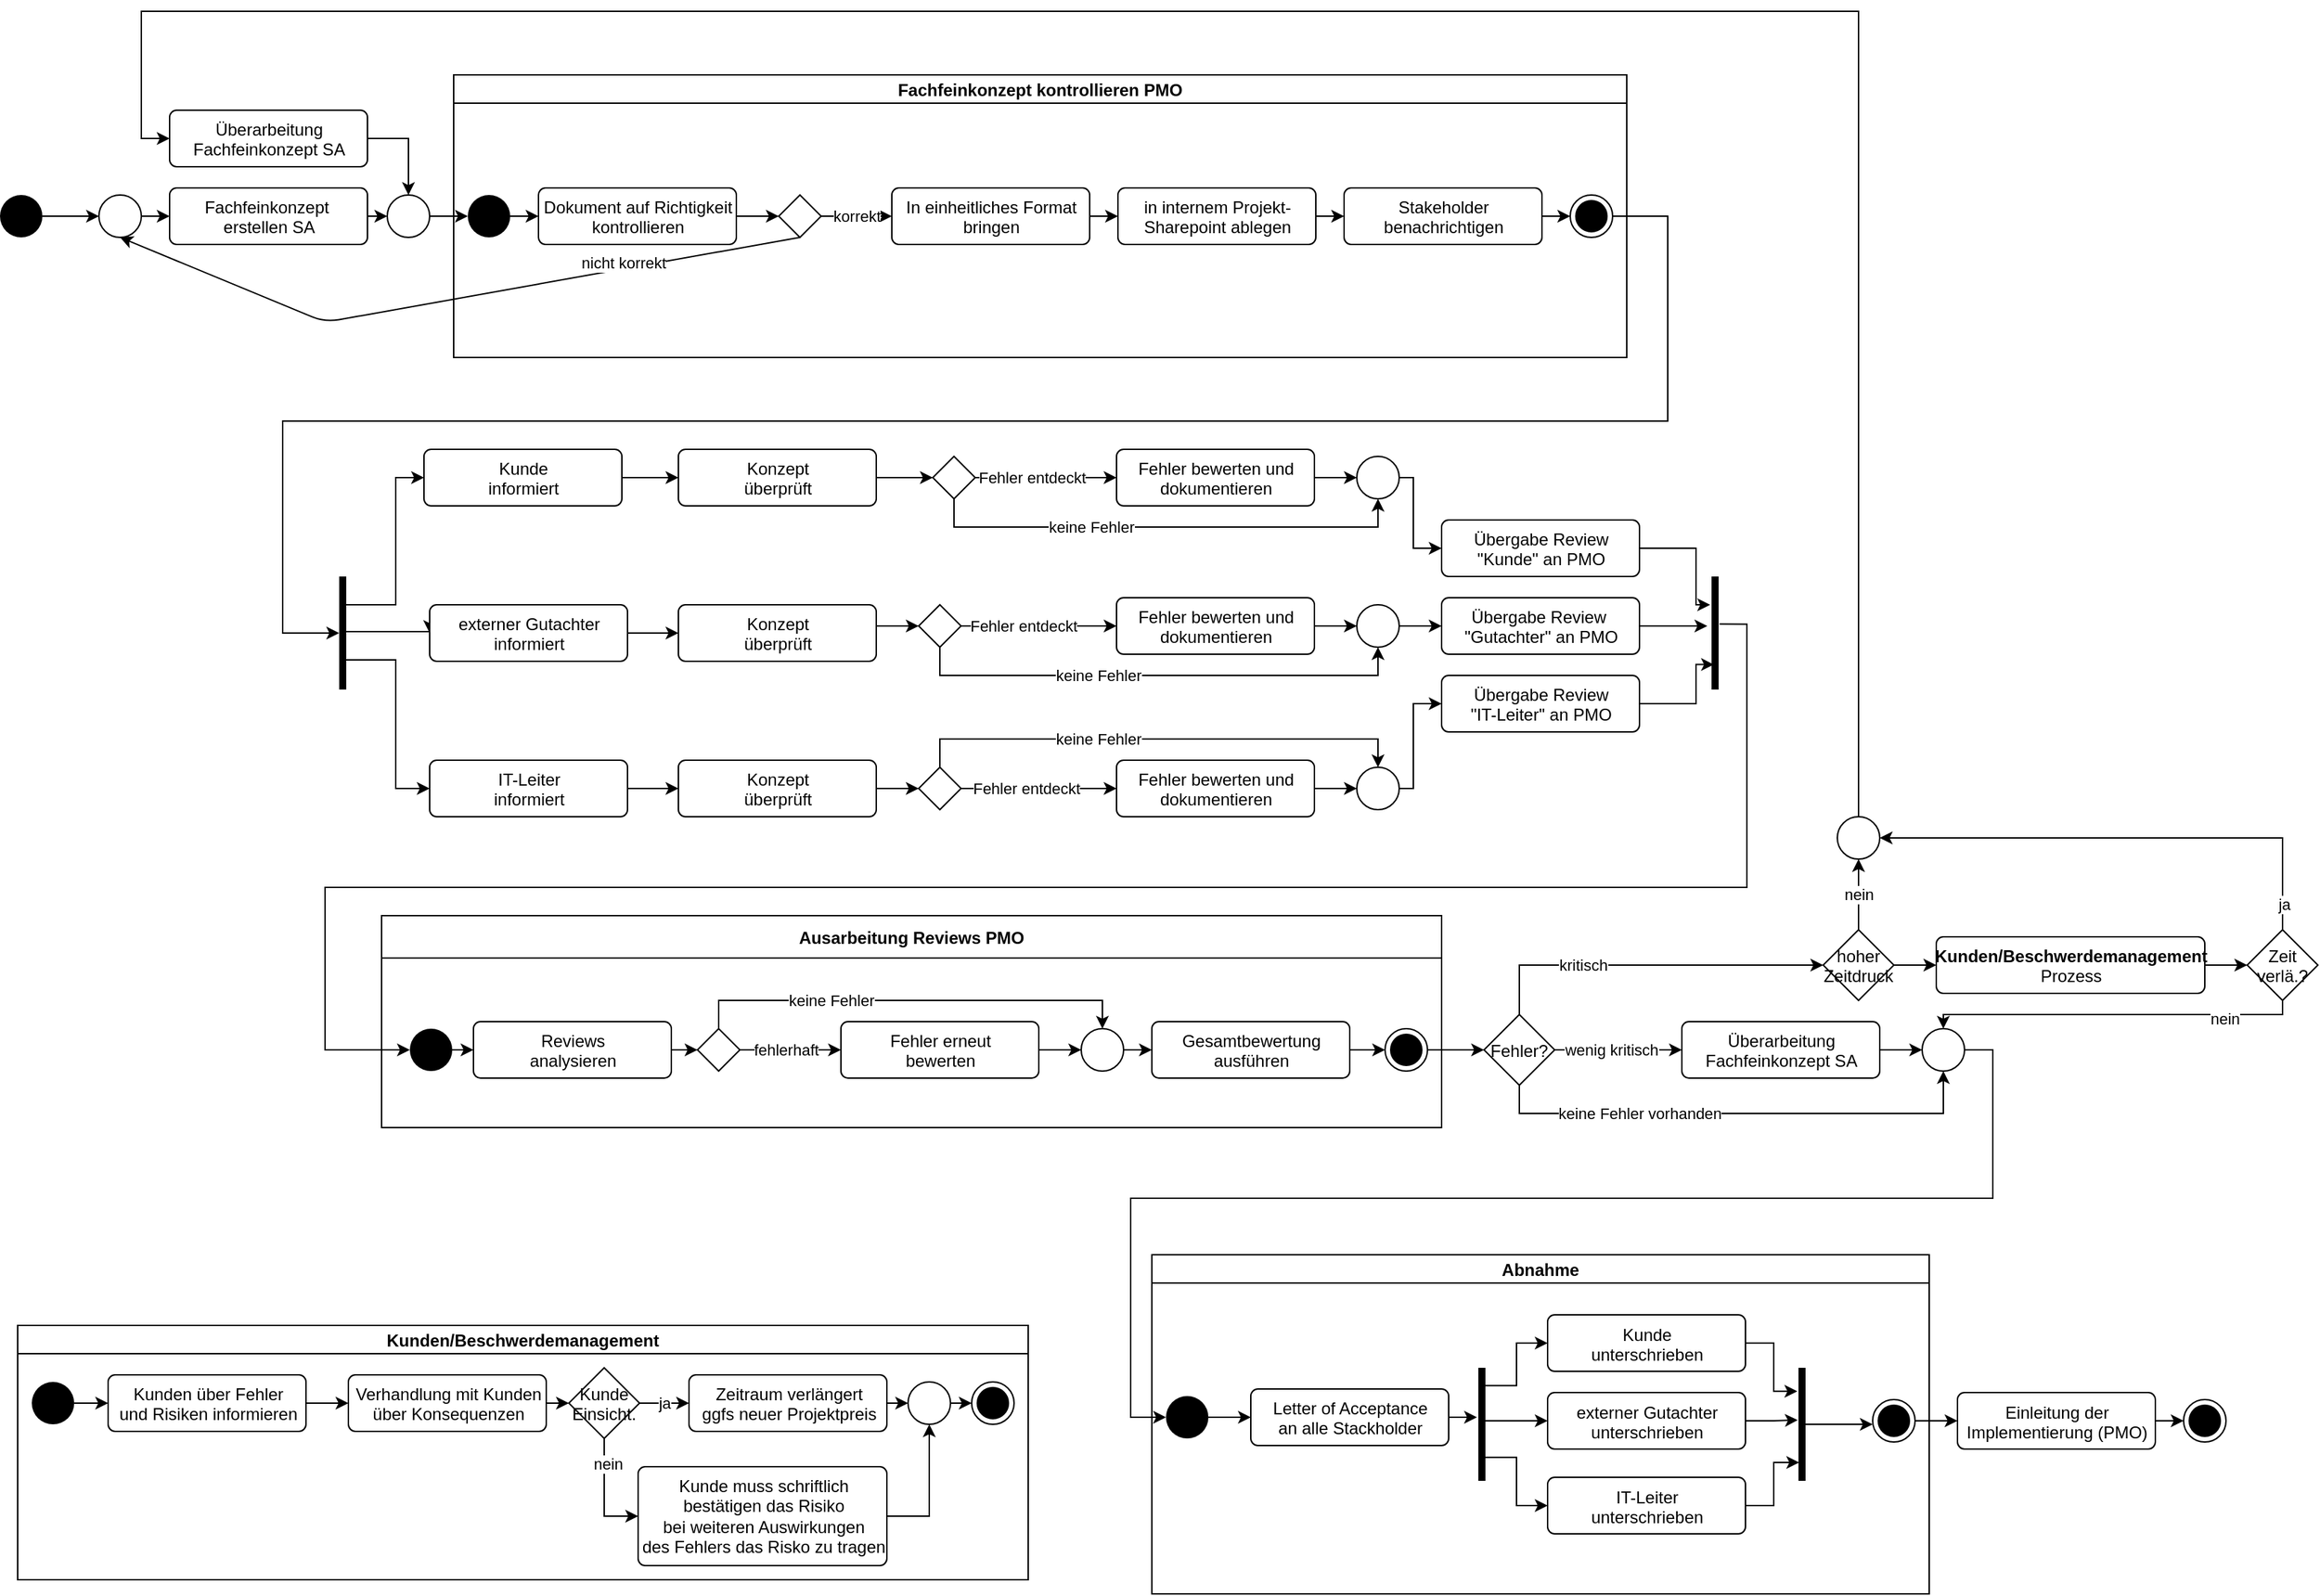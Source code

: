 <mxfile version="13.9.9" type="github">
  <diagram id="l1r57VE0aDhEDlQBZecK" name="Page-1">
    <mxGraphModel dx="2062" dy="2291" grid="1" gridSize="10" guides="1" tooltips="1" connect="1" arrows="1" fold="1" page="1" pageScale="1" pageWidth="827" pageHeight="1169" math="0" shadow="0">
      <root>
        <mxCell id="0" />
        <mxCell id="1" parent="0" />
        <mxCell id="YwT9MS-b_L612yAkcFdb-12" style="edgeStyle=none;rounded=0;orthogonalLoop=1;jettySize=auto;html=1;exitX=1;exitY=0.5;exitDx=0;exitDy=0;entryX=0;entryY=0.5;entryDx=0;entryDy=0;" parent="1" source="YwT9MS-b_L612yAkcFdb-1" target="YwT9MS-b_L612yAkcFdb-30" edge="1">
          <mxGeometry relative="1" as="geometry" />
        </mxCell>
        <mxCell id="YwT9MS-b_L612yAkcFdb-1" value="" style="ellipse;fillColor=#000000;strokeColor=none;" parent="1" vertex="1">
          <mxGeometry x="30" y="80" width="30" height="30" as="geometry" />
        </mxCell>
        <mxCell id="_oua-0XURE-o-GmOOXVF-69" style="edgeStyle=orthogonalEdgeStyle;rounded=0;orthogonalLoop=1;jettySize=auto;html=1;exitX=1;exitY=0.5;exitDx=0;exitDy=0;entryX=0;entryY=0.5;entryDx=0;entryDy=0;" parent="1" source="YwT9MS-b_L612yAkcFdb-3" target="_oua-0XURE-o-GmOOXVF-68" edge="1">
          <mxGeometry relative="1" as="geometry" />
        </mxCell>
        <mxCell id="YwT9MS-b_L612yAkcFdb-3" value="Reviews&lt;br&gt;analysieren" style="html=1;align=center;verticalAlign=top;rounded=1;absoluteArcSize=1;arcSize=10;dashed=0;" parent="1" vertex="1">
          <mxGeometry x="365" y="665" width="140" height="40" as="geometry" />
        </mxCell>
        <mxCell id="YwT9MS-b_L612yAkcFdb-25" style="edgeStyle=none;rounded=0;orthogonalLoop=1;jettySize=auto;html=1;exitX=0;exitY=0.5;exitDx=0;exitDy=0;" parent="1" source="YwT9MS-b_L612yAkcFdb-3" target="YwT9MS-b_L612yAkcFdb-3" edge="1">
          <mxGeometry relative="1" as="geometry" />
        </mxCell>
        <mxCell id="YwT9MS-b_L612yAkcFdb-28" value="" style="endArrow=classic;html=1;exitX=0.5;exitY=1;exitDx=0;exitDy=0;entryX=0.5;entryY=1;entryDx=0;entryDy=0;" parent="1" source="YwT9MS-b_L612yAkcFdb-8" target="YwT9MS-b_L612yAkcFdb-30" edge="1">
          <mxGeometry relative="1" as="geometry">
            <mxPoint x="380" y="170" as="sourcePoint" />
            <mxPoint x="100" y="210" as="targetPoint" />
            <Array as="points">
              <mxPoint x="260" y="170" />
            </Array>
          </mxGeometry>
        </mxCell>
        <mxCell id="YwT9MS-b_L612yAkcFdb-29" value="nicht korrekt" style="edgeLabel;resizable=0;html=1;align=center;verticalAlign=middle;" parent="YwT9MS-b_L612yAkcFdb-28" connectable="0" vertex="1">
          <mxGeometry relative="1" as="geometry">
            <mxPoint x="119.41" y="-25.64" as="offset" />
          </mxGeometry>
        </mxCell>
        <mxCell id="YwT9MS-b_L612yAkcFdb-31" style="edgeStyle=none;rounded=0;orthogonalLoop=1;jettySize=auto;html=1;exitX=1;exitY=0.5;exitDx=0;exitDy=0;entryX=0;entryY=0.5;entryDx=0;entryDy=0;" parent="1" source="_oua-0XURE-o-GmOOXVF-85" target="YwT9MS-b_L612yAkcFdb-5" edge="1">
          <mxGeometry relative="1" as="geometry">
            <mxPoint x="200" y="95" as="targetPoint" />
          </mxGeometry>
        </mxCell>
        <mxCell id="_oua-0XURE-o-GmOOXVF-88" style="edgeStyle=orthogonalEdgeStyle;rounded=0;orthogonalLoop=1;jettySize=auto;html=1;exitX=1;exitY=0.5;exitDx=0;exitDy=0;entryX=0;entryY=0.5;entryDx=0;entryDy=0;" parent="1" source="YwT9MS-b_L612yAkcFdb-30" target="_oua-0XURE-o-GmOOXVF-6" edge="1">
          <mxGeometry relative="1" as="geometry" />
        </mxCell>
        <mxCell id="YwT9MS-b_L612yAkcFdb-30" value="" style="ellipse;fillColor=#ffffff;strokeColor=#000000;" parent="1" vertex="1">
          <mxGeometry x="100" y="80" width="30" height="30" as="geometry" />
        </mxCell>
        <mxCell id="y_Qo7qNXBru011jRO8jr-1" value="Abnahme" style="swimlane;startSize=20;" parent="1" vertex="1">
          <mxGeometry x="845" y="830" width="550" height="240" as="geometry">
            <mxRectangle x="1000" y="440" width="90" height="20" as="alternateBounds" />
          </mxGeometry>
        </mxCell>
        <mxCell id="_oua-0XURE-o-GmOOXVF-120" style="edgeStyle=orthogonalEdgeStyle;rounded=0;orthogonalLoop=1;jettySize=auto;html=1;exitX=1;exitY=0.5;exitDx=0;exitDy=0;entryX=0;entryY=0.5;entryDx=0;entryDy=0;" parent="y_Qo7qNXBru011jRO8jr-1" source="_oua-0XURE-o-GmOOXVF-117" target="_oua-0XURE-o-GmOOXVF-97" edge="1">
          <mxGeometry relative="1" as="geometry" />
        </mxCell>
        <mxCell id="_oua-0XURE-o-GmOOXVF-117" value="" style="ellipse;fillColor=#000000;strokeColor=none;" parent="y_Qo7qNXBru011jRO8jr-1" vertex="1">
          <mxGeometry x="10" y="100" width="30" height="30" as="geometry" />
        </mxCell>
        <mxCell id="_oua-0XURE-o-GmOOXVF-118" value="" style="ellipse;html=1;shape=endState;fillColor=#000000;strokeColor=#000000;" parent="y_Qo7qNXBru011jRO8jr-1" vertex="1">
          <mxGeometry x="510" y="102.5" width="30" height="30" as="geometry" />
        </mxCell>
        <mxCell id="_oua-0XURE-o-GmOOXVF-112" style="edgeStyle=orthogonalEdgeStyle;rounded=0;orthogonalLoop=1;jettySize=auto;html=1;exitX=1;exitY=0.5;exitDx=0;exitDy=0;" parent="y_Qo7qNXBru011jRO8jr-1" source="_oua-0XURE-o-GmOOXVF-97" edge="1">
          <mxGeometry relative="1" as="geometry">
            <mxPoint x="230" y="115" as="targetPoint" />
          </mxGeometry>
        </mxCell>
        <mxCell id="_oua-0XURE-o-GmOOXVF-97" value="Letter of Acceptance&lt;br&gt;an alle Stackholder" style="html=1;align=center;verticalAlign=top;rounded=1;absoluteArcSize=1;arcSize=10;dashed=0;" parent="y_Qo7qNXBru011jRO8jr-1" vertex="1">
          <mxGeometry x="70" y="95" width="140" height="40" as="geometry" />
        </mxCell>
        <mxCell id="_oua-0XURE-o-GmOOXVF-98" value="" style="html=1;points=[];perimeter=orthogonalPerimeter;fillColor=#000000;strokeColor=none;" parent="y_Qo7qNXBru011jRO8jr-1" vertex="1">
          <mxGeometry x="231" y="80" width="5" height="80" as="geometry" />
        </mxCell>
        <mxCell id="_oua-0XURE-o-GmOOXVF-110" style="edgeStyle=orthogonalEdgeStyle;rounded=0;orthogonalLoop=1;jettySize=auto;html=1;entryX=0;entryY=0.5;entryDx=0;entryDy=0;exitX=0.867;exitY=0.158;exitDx=0;exitDy=0;exitPerimeter=0;" parent="y_Qo7qNXBru011jRO8jr-1" source="_oua-0XURE-o-GmOOXVF-98" target="_oua-0XURE-o-GmOOXVF-99" edge="1">
          <mxGeometry relative="1" as="geometry">
            <mxPoint x="250" y="63" as="targetPoint" />
            <mxPoint x="220" y="63" as="sourcePoint" />
          </mxGeometry>
        </mxCell>
        <mxCell id="_oua-0XURE-o-GmOOXVF-99" value="Kunde&lt;br&gt;unterschrieben" style="html=1;align=center;verticalAlign=top;rounded=1;absoluteArcSize=1;arcSize=10;dashed=0;" parent="y_Qo7qNXBru011jRO8jr-1" vertex="1">
          <mxGeometry x="280" y="42.5" width="140" height="40" as="geometry" />
        </mxCell>
        <mxCell id="_oua-0XURE-o-GmOOXVF-105" style="edgeStyle=orthogonalEdgeStyle;rounded=0;orthogonalLoop=1;jettySize=auto;html=1;entryX=0;entryY=0.5;entryDx=0;entryDy=0;" parent="y_Qo7qNXBru011jRO8jr-1" source="_oua-0XURE-o-GmOOXVF-98" target="_oua-0XURE-o-GmOOXVF-100" edge="1">
          <mxGeometry relative="1" as="geometry">
            <mxPoint x="250" y="-5" as="targetPoint" />
            <mxPoint x="250" y="265" as="sourcePoint" />
            <Array as="points">
              <mxPoint x="258" y="118" />
            </Array>
          </mxGeometry>
        </mxCell>
        <mxCell id="_oua-0XURE-o-GmOOXVF-109" style="edgeStyle=orthogonalEdgeStyle;rounded=0;orthogonalLoop=1;jettySize=auto;html=1;exitX=1;exitY=0.5;exitDx=0;exitDy=0;" parent="y_Qo7qNXBru011jRO8jr-1" source="_oua-0XURE-o-GmOOXVF-100" edge="1">
          <mxGeometry relative="1" as="geometry">
            <mxPoint x="457" y="117" as="targetPoint" />
            <Array as="points">
              <mxPoint x="440" y="118" />
            </Array>
          </mxGeometry>
        </mxCell>
        <mxCell id="_oua-0XURE-o-GmOOXVF-100" value="externer Gutachter&lt;br&gt;unterschrieben" style="html=1;align=center;verticalAlign=top;rounded=1;absoluteArcSize=1;arcSize=10;dashed=0;" parent="y_Qo7qNXBru011jRO8jr-1" vertex="1">
          <mxGeometry x="280" y="97.5" width="140" height="40" as="geometry" />
        </mxCell>
        <mxCell id="_oua-0XURE-o-GmOOXVF-107" style="edgeStyle=orthogonalEdgeStyle;rounded=0;orthogonalLoop=1;jettySize=auto;html=1;entryX=0;entryY=0.5;entryDx=0;entryDy=0;exitX=0.867;exitY=0.792;exitDx=0;exitDy=0;exitPerimeter=0;" parent="y_Qo7qNXBru011jRO8jr-1" source="_oua-0XURE-o-GmOOXVF-98" target="_oua-0XURE-o-GmOOXVF-101" edge="1">
          <mxGeometry relative="1" as="geometry">
            <mxPoint x="250" y="178" as="targetPoint" />
            <mxPoint x="240" y="205" as="sourcePoint" />
          </mxGeometry>
        </mxCell>
        <mxCell id="_oua-0XURE-o-GmOOXVF-101" value="IT-Leiter&lt;br&gt;unterschrieben" style="html=1;align=center;verticalAlign=top;rounded=1;absoluteArcSize=1;arcSize=10;dashed=0;" parent="y_Qo7qNXBru011jRO8jr-1" vertex="1">
          <mxGeometry x="280" y="157.5" width="140" height="40" as="geometry" />
        </mxCell>
        <mxCell id="_oua-0XURE-o-GmOOXVF-103" value="" style="html=1;points=[];perimeter=orthogonalPerimeter;fillColor=#000000;strokeColor=none;" parent="y_Qo7qNXBru011jRO8jr-1" vertex="1">
          <mxGeometry x="457.5" y="80" width="5" height="80" as="geometry" />
        </mxCell>
        <mxCell id="_oua-0XURE-o-GmOOXVF-111" style="edgeStyle=orthogonalEdgeStyle;rounded=0;orthogonalLoop=1;jettySize=auto;html=1;exitX=1;exitY=0.5;exitDx=0;exitDy=0;entryX=-0.167;entryY=0.208;entryDx=0;entryDy=0;entryPerimeter=0;" parent="y_Qo7qNXBru011jRO8jr-1" source="_oua-0XURE-o-GmOOXVF-99" target="_oua-0XURE-o-GmOOXVF-103" edge="1">
          <mxGeometry relative="1" as="geometry" />
        </mxCell>
        <mxCell id="_oua-0XURE-o-GmOOXVF-108" style="edgeStyle=orthogonalEdgeStyle;rounded=0;orthogonalLoop=1;jettySize=auto;html=1;exitX=1;exitY=0.5;exitDx=0;exitDy=0;entryX=0.1;entryY=0.838;entryDx=0;entryDy=0;entryPerimeter=0;" parent="y_Qo7qNXBru011jRO8jr-1" source="_oua-0XURE-o-GmOOXVF-101" target="_oua-0XURE-o-GmOOXVF-103" edge="1">
          <mxGeometry relative="1" as="geometry" />
        </mxCell>
        <mxCell id="y_Qo7qNXBru011jRO8jr-2" value="Fachfeinkonzept kontrollieren PMO" style="swimlane;startSize=20;" parent="1" vertex="1">
          <mxGeometry x="351" y="-5" width="830" height="200" as="geometry">
            <mxRectangle x="1000" y="440" width="90" height="20" as="alternateBounds" />
          </mxGeometry>
        </mxCell>
        <mxCell id="YwT9MS-b_L612yAkcFdb-5" value="" style="ellipse;fillColor=#000000;strokeColor=none;" parent="y_Qo7qNXBru011jRO8jr-2" vertex="1">
          <mxGeometry x="10" y="85" width="30" height="30" as="geometry" />
        </mxCell>
        <mxCell id="YwT9MS-b_L612yAkcFdb-7" value="Dokument auf Richtigkeit&lt;br&gt;kontrollieren" style="html=1;align=center;verticalAlign=top;rounded=1;absoluteArcSize=1;arcSize=10;dashed=0;" parent="y_Qo7qNXBru011jRO8jr-2" vertex="1">
          <mxGeometry x="60" y="80" width="140" height="40" as="geometry" />
        </mxCell>
        <mxCell id="YwT9MS-b_L612yAkcFdb-17" style="edgeStyle=none;rounded=0;orthogonalLoop=1;jettySize=auto;html=1;exitX=1;exitY=0.5;exitDx=0;exitDy=0;entryX=0;entryY=0.5;entryDx=0;entryDy=0;" parent="y_Qo7qNXBru011jRO8jr-2" source="YwT9MS-b_L612yAkcFdb-5" target="YwT9MS-b_L612yAkcFdb-7" edge="1">
          <mxGeometry relative="1" as="geometry" />
        </mxCell>
        <mxCell id="YwT9MS-b_L612yAkcFdb-8" value="" style="rhombus;" parent="y_Qo7qNXBru011jRO8jr-2" vertex="1">
          <mxGeometry x="230" y="85" width="30" height="30" as="geometry" />
        </mxCell>
        <mxCell id="YwT9MS-b_L612yAkcFdb-18" style="edgeStyle=none;rounded=0;orthogonalLoop=1;jettySize=auto;html=1;exitX=1;exitY=0.5;exitDx=0;exitDy=0;entryX=0;entryY=0.5;entryDx=0;entryDy=0;" parent="y_Qo7qNXBru011jRO8jr-2" source="YwT9MS-b_L612yAkcFdb-7" target="YwT9MS-b_L612yAkcFdb-8" edge="1">
          <mxGeometry relative="1" as="geometry" />
        </mxCell>
        <mxCell id="YwT9MS-b_L612yAkcFdb-9" value="In einheitliches Format&lt;br&gt;bringen" style="html=1;align=center;verticalAlign=top;rounded=1;absoluteArcSize=1;arcSize=10;dashed=0;" parent="y_Qo7qNXBru011jRO8jr-2" vertex="1">
          <mxGeometry x="310" y="80" width="140" height="40" as="geometry" />
        </mxCell>
        <mxCell id="YwT9MS-b_L612yAkcFdb-20" value="korrekt" style="edgeStyle=none;rounded=0;orthogonalLoop=1;jettySize=auto;html=1;exitX=1;exitY=0.5;exitDx=0;exitDy=0;entryX=0;entryY=0.5;entryDx=0;entryDy=0;" parent="y_Qo7qNXBru011jRO8jr-2" source="YwT9MS-b_L612yAkcFdb-8" target="YwT9MS-b_L612yAkcFdb-9" edge="1">
          <mxGeometry relative="1" as="geometry" />
        </mxCell>
        <mxCell id="YwT9MS-b_L612yAkcFdb-10" value="in internem Projekt-&lt;br&gt;Sharepoint ablegen" style="html=1;align=center;verticalAlign=top;rounded=1;absoluteArcSize=1;arcSize=10;dashed=0;" parent="y_Qo7qNXBru011jRO8jr-2" vertex="1">
          <mxGeometry x="470" y="80" width="140" height="40" as="geometry" />
        </mxCell>
        <mxCell id="YwT9MS-b_L612yAkcFdb-21" style="edgeStyle=none;rounded=0;orthogonalLoop=1;jettySize=auto;html=1;exitX=1;exitY=0.5;exitDx=0;exitDy=0;entryX=0;entryY=0.5;entryDx=0;entryDy=0;" parent="y_Qo7qNXBru011jRO8jr-2" source="YwT9MS-b_L612yAkcFdb-9" target="YwT9MS-b_L612yAkcFdb-10" edge="1">
          <mxGeometry relative="1" as="geometry" />
        </mxCell>
        <mxCell id="YwT9MS-b_L612yAkcFdb-11" value="Stakeholder &lt;br&gt;benachrichtigen" style="html=1;align=center;verticalAlign=top;rounded=1;absoluteArcSize=1;arcSize=10;dashed=0;" parent="y_Qo7qNXBru011jRO8jr-2" vertex="1">
          <mxGeometry x="630" y="80" width="140" height="40" as="geometry" />
        </mxCell>
        <mxCell id="YwT9MS-b_L612yAkcFdb-22" style="edgeStyle=none;rounded=0;orthogonalLoop=1;jettySize=auto;html=1;exitX=1;exitY=0.5;exitDx=0;exitDy=0;entryX=0;entryY=0.5;entryDx=0;entryDy=0;" parent="y_Qo7qNXBru011jRO8jr-2" source="YwT9MS-b_L612yAkcFdb-10" target="YwT9MS-b_L612yAkcFdb-11" edge="1">
          <mxGeometry relative="1" as="geometry" />
        </mxCell>
        <mxCell id="YwT9MS-b_L612yAkcFdb-6" value="" style="ellipse;html=1;shape=endState;fillColor=#000000;strokeColor=#000000;" parent="y_Qo7qNXBru011jRO8jr-2" vertex="1">
          <mxGeometry x="790" y="85" width="30" height="30" as="geometry" />
        </mxCell>
        <mxCell id="YwT9MS-b_L612yAkcFdb-23" style="edgeStyle=none;rounded=0;orthogonalLoop=1;jettySize=auto;html=1;exitX=1;exitY=0.5;exitDx=0;exitDy=0;entryX=0;entryY=0.5;entryDx=0;entryDy=0;" parent="y_Qo7qNXBru011jRO8jr-2" source="YwT9MS-b_L612yAkcFdb-11" target="YwT9MS-b_L612yAkcFdb-6" edge="1">
          <mxGeometry relative="1" as="geometry" />
        </mxCell>
        <mxCell id="_oua-0XURE-o-GmOOXVF-81" style="edgeStyle=orthogonalEdgeStyle;rounded=0;orthogonalLoop=1;jettySize=auto;html=1;exitX=1.133;exitY=0.421;exitDx=0;exitDy=0;exitPerimeter=0;entryX=0;entryY=0.5;entryDx=0;entryDy=0;" parent="1" source="_oua-0XURE-o-GmOOXVF-16" target="_oua-0XURE-o-GmOOXVF-77" edge="1">
          <mxGeometry relative="1" as="geometry">
            <mxPoint x="170" y="640" as="targetPoint" />
            <Array as="points">
              <mxPoint x="1266" y="384" />
              <mxPoint x="1266" y="570" />
              <mxPoint x="260" y="570" />
              <mxPoint x="260" y="685" />
            </Array>
          </mxGeometry>
        </mxCell>
        <mxCell id="_oua-0XURE-o-GmOOXVF-1" value="Ausarbeitung Reviews PMO" style="swimlane;startSize=30;" parent="1" vertex="1">
          <mxGeometry x="300" y="590" width="750" height="150" as="geometry" />
        </mxCell>
        <mxCell id="_oua-0XURE-o-GmOOXVF-77" value="" style="ellipse;fillColor=#000000;strokeColor=none;" parent="_oua-0XURE-o-GmOOXVF-1" vertex="1">
          <mxGeometry x="20" y="80" width="30" height="30" as="geometry" />
        </mxCell>
        <mxCell id="_oua-0XURE-o-GmOOXVF-79" value="" style="ellipse;html=1;shape=endState;fillColor=#000000;strokeColor=#000000;" parent="_oua-0XURE-o-GmOOXVF-1" vertex="1">
          <mxGeometry x="710" y="80" width="30" height="30" as="geometry" />
        </mxCell>
        <mxCell id="_oua-0XURE-o-GmOOXVF-57" style="edgeStyle=orthogonalEdgeStyle;rounded=0;orthogonalLoop=1;jettySize=auto;html=1;exitX=1;exitY=0.5;exitDx=0;exitDy=0;entryX=0;entryY=0.5;entryDx=0;entryDy=0;" parent="1" source="_oua-0XURE-o-GmOOXVF-3" target="_oua-0XURE-o-GmOOXVF-25" edge="1">
          <mxGeometry relative="1" as="geometry" />
        </mxCell>
        <mxCell id="_oua-0XURE-o-GmOOXVF-3" value="Fehler bewerten und&lt;br&gt;dokumentieren" style="html=1;align=center;verticalAlign=top;rounded=1;absoluteArcSize=1;arcSize=10;dashed=0;" parent="1" vertex="1">
          <mxGeometry x="820" y="260" width="140" height="40" as="geometry" />
        </mxCell>
        <mxCell id="_oua-0XURE-o-GmOOXVF-32" style="edgeStyle=orthogonalEdgeStyle;rounded=0;orthogonalLoop=1;jettySize=auto;html=1;exitX=1;exitY=0.5;exitDx=0;exitDy=0;entryX=0;entryY=0.5;entryDx=0;entryDy=0;" parent="1" source="_oua-0XURE-o-GmOOXVF-4" target="_oua-0XURE-o-GmOOXVF-22" edge="1">
          <mxGeometry relative="1" as="geometry" />
        </mxCell>
        <mxCell id="_oua-0XURE-o-GmOOXVF-4" value="Konzept&lt;br&gt;überprüft" style="html=1;align=center;verticalAlign=top;rounded=1;absoluteArcSize=1;arcSize=10;dashed=0;" parent="1" vertex="1">
          <mxGeometry x="510" y="260" width="140" height="40" as="geometry" />
        </mxCell>
        <mxCell id="_oua-0XURE-o-GmOOXVF-21" style="edgeStyle=orthogonalEdgeStyle;rounded=0;orthogonalLoop=1;jettySize=auto;html=1;exitX=1;exitY=0.5;exitDx=0;exitDy=0;entryX=0;entryY=0.5;entryDx=0;entryDy=0;" parent="1" source="_oua-0XURE-o-GmOOXVF-5" target="_oua-0XURE-o-GmOOXVF-4" edge="1">
          <mxGeometry relative="1" as="geometry" />
        </mxCell>
        <mxCell id="_oua-0XURE-o-GmOOXVF-5" value="Kunde&lt;br&gt;informiert" style="html=1;align=center;verticalAlign=top;rounded=1;absoluteArcSize=1;arcSize=10;dashed=0;" parent="1" vertex="1">
          <mxGeometry x="330" y="260" width="140" height="40" as="geometry" />
        </mxCell>
        <mxCell id="_oua-0XURE-o-GmOOXVF-87" style="edgeStyle=orthogonalEdgeStyle;rounded=0;orthogonalLoop=1;jettySize=auto;html=1;exitX=1;exitY=0.5;exitDx=0;exitDy=0;entryX=0;entryY=0.5;entryDx=0;entryDy=0;" parent="1" source="_oua-0XURE-o-GmOOXVF-6" target="_oua-0XURE-o-GmOOXVF-85" edge="1">
          <mxGeometry relative="1" as="geometry" />
        </mxCell>
        <mxCell id="_oua-0XURE-o-GmOOXVF-6" value="Fachfeinkonzept&amp;nbsp;&lt;br&gt;erstellen SA" style="html=1;align=center;verticalAlign=top;rounded=1;absoluteArcSize=1;arcSize=10;dashed=0;" parent="1" vertex="1">
          <mxGeometry x="150" y="75" width="140" height="40" as="geometry" />
        </mxCell>
        <mxCell id="_oua-0XURE-o-GmOOXVF-7" value="" style="html=1;points=[];perimeter=orthogonalPerimeter;fillColor=#000000;strokeColor=none;" parent="1" vertex="1">
          <mxGeometry x="270" y="350" width="5" height="80" as="geometry" />
        </mxCell>
        <mxCell id="_oua-0XURE-o-GmOOXVF-8" style="edgeStyle=orthogonalEdgeStyle;rounded=0;orthogonalLoop=1;jettySize=auto;html=1;exitX=1;exitY=0.5;exitDx=0;exitDy=0;" parent="1" source="YwT9MS-b_L612yAkcFdb-6" edge="1">
          <mxGeometry relative="1" as="geometry">
            <mxPoint x="270" y="390" as="targetPoint" />
            <Array as="points">
              <mxPoint x="1210" y="95" />
              <mxPoint x="1210" y="240" />
              <mxPoint x="230" y="240" />
              <mxPoint x="230" y="390" />
            </Array>
          </mxGeometry>
        </mxCell>
        <mxCell id="_oua-0XURE-o-GmOOXVF-13" value="" style="edgeStyle=orthogonalEdgeStyle;rounded=0;orthogonalLoop=1;jettySize=auto;html=1;entryX=0;entryY=0.5;entryDx=0;entryDy=0;exitX=0.4;exitY=0.263;exitDx=0;exitDy=0;exitPerimeter=0;" parent="1" source="_oua-0XURE-o-GmOOXVF-7" target="_oua-0XURE-o-GmOOXVF-9" edge="1">
          <mxGeometry relative="1" as="geometry">
            <mxPoint x="310" y="570" as="sourcePoint" />
            <mxPoint x="250" y="550" as="targetPoint" />
            <Array as="points">
              <mxPoint x="272" y="389" />
            </Array>
          </mxGeometry>
        </mxCell>
        <mxCell id="_oua-0XURE-o-GmOOXVF-20" style="edgeStyle=orthogonalEdgeStyle;rounded=0;orthogonalLoop=1;jettySize=auto;html=1;exitX=1;exitY=0.5;exitDx=0;exitDy=0;entryX=0;entryY=0.5;entryDx=0;entryDy=0;" parent="1" source="_oua-0XURE-o-GmOOXVF-9" target="_oua-0XURE-o-GmOOXVF-17" edge="1">
          <mxGeometry relative="1" as="geometry" />
        </mxCell>
        <mxCell id="_oua-0XURE-o-GmOOXVF-9" value="externer Gutachter&lt;br&gt;informiert" style="html=1;align=center;verticalAlign=top;rounded=1;absoluteArcSize=1;arcSize=10;dashed=0;" parent="1" vertex="1">
          <mxGeometry x="334" y="370" width="140" height="40" as="geometry" />
        </mxCell>
        <mxCell id="_oua-0XURE-o-GmOOXVF-19" style="edgeStyle=orthogonalEdgeStyle;rounded=0;orthogonalLoop=1;jettySize=auto;html=1;exitX=1;exitY=0.5;exitDx=0;exitDy=0;entryX=0;entryY=0.5;entryDx=0;entryDy=0;" parent="1" source="_oua-0XURE-o-GmOOXVF-10" target="_oua-0XURE-o-GmOOXVF-18" edge="1">
          <mxGeometry relative="1" as="geometry" />
        </mxCell>
        <mxCell id="_oua-0XURE-o-GmOOXVF-10" value="IT-Leiter&lt;br&gt;informiert" style="html=1;align=center;verticalAlign=top;rounded=1;absoluteArcSize=1;arcSize=10;dashed=0;" parent="1" vertex="1">
          <mxGeometry x="334" y="480" width="140" height="40" as="geometry" />
        </mxCell>
        <mxCell id="_oua-0XURE-o-GmOOXVF-14" value="" style="edgeStyle=orthogonalEdgeStyle;rounded=0;orthogonalLoop=1;jettySize=auto;html=1;entryX=0;entryY=0.5;entryDx=0;entryDy=0;" parent="1" target="_oua-0XURE-o-GmOOXVF-5" edge="1">
          <mxGeometry relative="1" as="geometry">
            <mxPoint x="270" y="370" as="sourcePoint" />
            <mxPoint x="414" y="400" as="targetPoint" />
            <Array as="points">
              <mxPoint x="310" y="370" />
              <mxPoint x="310" y="280" />
            </Array>
          </mxGeometry>
        </mxCell>
        <mxCell id="_oua-0XURE-o-GmOOXVF-15" value="" style="edgeStyle=orthogonalEdgeStyle;rounded=0;orthogonalLoop=1;jettySize=auto;html=1;entryX=0;entryY=0.5;entryDx=0;entryDy=0;exitX=0.4;exitY=0.721;exitDx=0;exitDy=0;exitPerimeter=0;" parent="1" source="_oua-0XURE-o-GmOOXVF-7" target="_oua-0XURE-o-GmOOXVF-10" edge="1">
          <mxGeometry relative="1" as="geometry">
            <mxPoint x="291.335" y="410" as="sourcePoint" />
            <mxPoint x="424" y="410" as="targetPoint" />
            <Array as="points">
              <mxPoint x="272" y="409" />
              <mxPoint x="310" y="409" />
            </Array>
          </mxGeometry>
        </mxCell>
        <mxCell id="_oua-0XURE-o-GmOOXVF-16" value="" style="html=1;points=[];perimeter=orthogonalPerimeter;fillColor=#000000;strokeColor=none;" parent="1" vertex="1">
          <mxGeometry x="1241" y="350" width="5" height="80" as="geometry" />
        </mxCell>
        <mxCell id="_oua-0XURE-o-GmOOXVF-31" style="edgeStyle=orthogonalEdgeStyle;rounded=0;orthogonalLoop=1;jettySize=auto;html=1;exitX=1;exitY=0.5;exitDx=0;exitDy=0;entryX=0;entryY=0.5;entryDx=0;entryDy=0;" parent="1" source="_oua-0XURE-o-GmOOXVF-17" target="_oua-0XURE-o-GmOOXVF-23" edge="1">
          <mxGeometry relative="1" as="geometry">
            <Array as="points">
              <mxPoint x="650" y="385" />
            </Array>
          </mxGeometry>
        </mxCell>
        <mxCell id="_oua-0XURE-o-GmOOXVF-17" value="Konzept&lt;br&gt;überprüft" style="html=1;align=center;verticalAlign=top;rounded=1;absoluteArcSize=1;arcSize=10;dashed=0;" parent="1" vertex="1">
          <mxGeometry x="510" y="370" width="140" height="40" as="geometry" />
        </mxCell>
        <mxCell id="_oua-0XURE-o-GmOOXVF-30" style="edgeStyle=orthogonalEdgeStyle;rounded=0;orthogonalLoop=1;jettySize=auto;html=1;exitX=1;exitY=0.5;exitDx=0;exitDy=0;entryX=0;entryY=0.5;entryDx=0;entryDy=0;" parent="1" source="_oua-0XURE-o-GmOOXVF-18" target="_oua-0XURE-o-GmOOXVF-24" edge="1">
          <mxGeometry relative="1" as="geometry">
            <Array as="points">
              <mxPoint x="680" y="500" />
            </Array>
          </mxGeometry>
        </mxCell>
        <mxCell id="_oua-0XURE-o-GmOOXVF-18" value="Konzept&lt;br&gt;überprüft" style="html=1;align=center;verticalAlign=top;rounded=1;absoluteArcSize=1;arcSize=10;dashed=0;" parent="1" vertex="1">
          <mxGeometry x="510" y="480" width="140" height="40" as="geometry" />
        </mxCell>
        <mxCell id="_oua-0XURE-o-GmOOXVF-26" value="Fehler entdeckt" style="edgeStyle=orthogonalEdgeStyle;rounded=0;orthogonalLoop=1;jettySize=auto;html=1;exitX=1;exitY=0.5;exitDx=0;exitDy=0;entryX=0;entryY=0.5;entryDx=0;entryDy=0;" parent="1" source="_oua-0XURE-o-GmOOXVF-22" target="_oua-0XURE-o-GmOOXVF-3" edge="1">
          <mxGeometry x="-0.2" relative="1" as="geometry">
            <mxPoint as="offset" />
          </mxGeometry>
        </mxCell>
        <mxCell id="_oua-0XURE-o-GmOOXVF-43" value="keine Fehler" style="edgeStyle=orthogonalEdgeStyle;rounded=0;orthogonalLoop=1;jettySize=auto;html=1;exitX=0.5;exitY=1;exitDx=0;exitDy=0;entryX=0.5;entryY=1;entryDx=0;entryDy=0;" parent="1" source="_oua-0XURE-o-GmOOXVF-22" target="_oua-0XURE-o-GmOOXVF-25" edge="1">
          <mxGeometry x="-0.316" relative="1" as="geometry">
            <mxPoint as="offset" />
          </mxGeometry>
        </mxCell>
        <mxCell id="_oua-0XURE-o-GmOOXVF-22" value="" style="rhombus;" parent="1" vertex="1">
          <mxGeometry x="690" y="265" width="30" height="30" as="geometry" />
        </mxCell>
        <mxCell id="_oua-0XURE-o-GmOOXVF-45" value="keine Fehler" style="edgeStyle=orthogonalEdgeStyle;rounded=0;orthogonalLoop=1;jettySize=auto;html=1;exitX=0.5;exitY=1;exitDx=0;exitDy=0;entryX=0.5;entryY=1;entryDx=0;entryDy=0;" parent="1" source="_oua-0XURE-o-GmOOXVF-23" target="_oua-0XURE-o-GmOOXVF-41" edge="1">
          <mxGeometry x="-0.25" relative="1" as="geometry">
            <mxPoint as="offset" />
          </mxGeometry>
        </mxCell>
        <mxCell id="_oua-0XURE-o-GmOOXVF-23" value="" style="rhombus;" parent="1" vertex="1">
          <mxGeometry x="680" y="370" width="30" height="30" as="geometry" />
        </mxCell>
        <mxCell id="_oua-0XURE-o-GmOOXVF-28" style="edgeStyle=orthogonalEdgeStyle;rounded=0;orthogonalLoop=1;jettySize=auto;html=1;exitX=1;exitY=0.5;exitDx=0;exitDy=0;entryX=0;entryY=0.5;entryDx=0;entryDy=0;" parent="1" source="_oua-0XURE-o-GmOOXVF-24" target="_oua-0XURE-o-GmOOXVF-52" edge="1">
          <mxGeometry relative="1" as="geometry">
            <mxPoint x="870" y="440" as="targetPoint" />
          </mxGeometry>
        </mxCell>
        <mxCell id="_oua-0XURE-o-GmOOXVF-29" value="Fehler entdeckt" style="edgeLabel;html=1;align=center;verticalAlign=middle;resizable=0;points=[];" parent="_oua-0XURE-o-GmOOXVF-28" vertex="1" connectable="0">
          <mxGeometry x="-0.248" y="-3" relative="1" as="geometry">
            <mxPoint x="4" y="-3" as="offset" />
          </mxGeometry>
        </mxCell>
        <mxCell id="_oua-0XURE-o-GmOOXVF-44" value="keine Fehler" style="edgeStyle=orthogonalEdgeStyle;rounded=0;orthogonalLoop=1;jettySize=auto;html=1;exitX=0.5;exitY=0;exitDx=0;exitDy=0;entryX=0.5;entryY=0;entryDx=0;entryDy=0;" parent="1" source="_oua-0XURE-o-GmOOXVF-24" target="_oua-0XURE-o-GmOOXVF-42" edge="1">
          <mxGeometry x="-0.25" relative="1" as="geometry">
            <mxPoint as="offset" />
          </mxGeometry>
        </mxCell>
        <mxCell id="_oua-0XURE-o-GmOOXVF-24" value="" style="rhombus;" parent="1" vertex="1">
          <mxGeometry x="680" y="485" width="30" height="30" as="geometry" />
        </mxCell>
        <mxCell id="_oua-0XURE-o-GmOOXVF-64" style="edgeStyle=orthogonalEdgeStyle;rounded=0;orthogonalLoop=1;jettySize=auto;html=1;exitX=1;exitY=0.5;exitDx=0;exitDy=0;entryX=0;entryY=0.5;entryDx=0;entryDy=0;" parent="1" source="_oua-0XURE-o-GmOOXVF-25" target="_oua-0XURE-o-GmOOXVF-60" edge="1">
          <mxGeometry relative="1" as="geometry">
            <Array as="points">
              <mxPoint x="1030" y="280" />
              <mxPoint x="1030" y="330" />
            </Array>
          </mxGeometry>
        </mxCell>
        <mxCell id="_oua-0XURE-o-GmOOXVF-25" value="" style="ellipse;fillColor=#ffffff;strokeColor=#000000;" parent="1" vertex="1">
          <mxGeometry x="990" y="265" width="30" height="30" as="geometry" />
        </mxCell>
        <mxCell id="_oua-0XURE-o-GmOOXVF-66" style="edgeStyle=orthogonalEdgeStyle;rounded=0;orthogonalLoop=1;jettySize=auto;html=1;exitX=1;exitY=0.5;exitDx=0;exitDy=0;entryX=0;entryY=0.5;entryDx=0;entryDy=0;" parent="1" source="_oua-0XURE-o-GmOOXVF-41" target="_oua-0XURE-o-GmOOXVF-58" edge="1">
          <mxGeometry relative="1" as="geometry" />
        </mxCell>
        <mxCell id="_oua-0XURE-o-GmOOXVF-41" value="" style="ellipse;fillColor=#ffffff;strokeColor=#000000;" parent="1" vertex="1">
          <mxGeometry x="990" y="370" width="30" height="30" as="geometry" />
        </mxCell>
        <mxCell id="_oua-0XURE-o-GmOOXVF-65" style="edgeStyle=orthogonalEdgeStyle;rounded=0;orthogonalLoop=1;jettySize=auto;html=1;exitX=1;exitY=0.5;exitDx=0;exitDy=0;entryX=0;entryY=0.5;entryDx=0;entryDy=0;" parent="1" source="_oua-0XURE-o-GmOOXVF-42" target="_oua-0XURE-o-GmOOXVF-59" edge="1">
          <mxGeometry relative="1" as="geometry">
            <Array as="points">
              <mxPoint x="1030" y="500" />
              <mxPoint x="1030" y="440" />
            </Array>
          </mxGeometry>
        </mxCell>
        <mxCell id="_oua-0XURE-o-GmOOXVF-42" value="" style="ellipse;fillColor=#ffffff;strokeColor=#000000;" parent="1" vertex="1">
          <mxGeometry x="990" y="485" width="30" height="30" as="geometry" />
        </mxCell>
        <mxCell id="_oua-0XURE-o-GmOOXVF-55" style="edgeStyle=orthogonalEdgeStyle;rounded=0;orthogonalLoop=1;jettySize=auto;html=1;exitX=1;exitY=0.5;exitDx=0;exitDy=0;entryX=0;entryY=0.5;entryDx=0;entryDy=0;" parent="1" source="_oua-0XURE-o-GmOOXVF-52" target="_oua-0XURE-o-GmOOXVF-42" edge="1">
          <mxGeometry relative="1" as="geometry" />
        </mxCell>
        <mxCell id="_oua-0XURE-o-GmOOXVF-52" value="Fehler bewerten und&lt;br&gt;dokumentieren" style="html=1;align=center;verticalAlign=top;rounded=1;absoluteArcSize=1;arcSize=10;dashed=0;" parent="1" vertex="1">
          <mxGeometry x="820" y="480" width="140" height="40" as="geometry" />
        </mxCell>
        <mxCell id="_oua-0XURE-o-GmOOXVF-54" style="edgeStyle=orthogonalEdgeStyle;rounded=0;orthogonalLoop=1;jettySize=auto;html=1;exitX=1;exitY=0.5;exitDx=0;exitDy=0;entryX=0;entryY=0.5;entryDx=0;entryDy=0;" parent="1" source="_oua-0XURE-o-GmOOXVF-51" target="_oua-0XURE-o-GmOOXVF-41" edge="1">
          <mxGeometry relative="1" as="geometry" />
        </mxCell>
        <mxCell id="_oua-0XURE-o-GmOOXVF-51" value="Fehler bewerten und&lt;br&gt;dokumentieren" style="html=1;align=center;verticalAlign=top;rounded=1;absoluteArcSize=1;arcSize=10;dashed=0;" parent="1" vertex="1">
          <mxGeometry x="820" y="365" width="140" height="40" as="geometry" />
        </mxCell>
        <mxCell id="_oua-0XURE-o-GmOOXVF-53" value="Fehler entdeckt" style="edgeStyle=orthogonalEdgeStyle;rounded=0;orthogonalLoop=1;jettySize=auto;html=1;exitX=1;exitY=0.5;exitDx=0;exitDy=0;entryX=0;entryY=0.5;entryDx=0;entryDy=0;" parent="1" source="_oua-0XURE-o-GmOOXVF-23" target="_oua-0XURE-o-GmOOXVF-51" edge="1">
          <mxGeometry x="-0.2" relative="1" as="geometry">
            <mxPoint x="710" y="385" as="sourcePoint" />
            <mxPoint x="990" y="385" as="targetPoint" />
            <Array as="points" />
            <mxPoint as="offset" />
          </mxGeometry>
        </mxCell>
        <mxCell id="_oua-0XURE-o-GmOOXVF-63" style="edgeStyle=orthogonalEdgeStyle;rounded=0;orthogonalLoop=1;jettySize=auto;html=1;exitX=1;exitY=0.5;exitDx=0;exitDy=0;entryX=-0.6;entryY=0.438;entryDx=0;entryDy=0;entryPerimeter=0;" parent="1" source="_oua-0XURE-o-GmOOXVF-58" target="_oua-0XURE-o-GmOOXVF-16" edge="1">
          <mxGeometry relative="1" as="geometry" />
        </mxCell>
        <mxCell id="_oua-0XURE-o-GmOOXVF-58" value="Übergabe Review&amp;nbsp;&lt;br&gt;&quot;Gutachter&quot; an PMO" style="html=1;align=center;verticalAlign=top;rounded=1;absoluteArcSize=1;arcSize=10;dashed=0;" parent="1" vertex="1">
          <mxGeometry x="1050" y="365" width="140" height="40" as="geometry" />
        </mxCell>
        <mxCell id="_oua-0XURE-o-GmOOXVF-62" style="edgeStyle=orthogonalEdgeStyle;rounded=0;orthogonalLoop=1;jettySize=auto;html=1;exitX=1;exitY=0.5;exitDx=0;exitDy=0;entryX=0.333;entryY=0.779;entryDx=0;entryDy=0;entryPerimeter=0;" parent="1" source="_oua-0XURE-o-GmOOXVF-59" target="_oua-0XURE-o-GmOOXVF-16" edge="1">
          <mxGeometry relative="1" as="geometry">
            <Array as="points">
              <mxPoint x="1230" y="440" />
              <mxPoint x="1230" y="412" />
            </Array>
          </mxGeometry>
        </mxCell>
        <mxCell id="_oua-0XURE-o-GmOOXVF-59" value="Übergabe Review&lt;br&gt;&quot;IT-Leiter&quot; an PMO" style="html=1;align=center;verticalAlign=top;rounded=1;absoluteArcSize=1;arcSize=10;dashed=0;" parent="1" vertex="1">
          <mxGeometry x="1050" y="420" width="140" height="40" as="geometry" />
        </mxCell>
        <mxCell id="_oua-0XURE-o-GmOOXVF-61" style="edgeStyle=orthogonalEdgeStyle;rounded=0;orthogonalLoop=1;jettySize=auto;html=1;exitX=1;exitY=0.5;exitDx=0;exitDy=0;" parent="1" source="_oua-0XURE-o-GmOOXVF-60" edge="1">
          <mxGeometry relative="1" as="geometry">
            <mxPoint x="1240" y="370" as="targetPoint" />
            <Array as="points">
              <mxPoint x="1230" y="330" />
              <mxPoint x="1230" y="370" />
            </Array>
          </mxGeometry>
        </mxCell>
        <mxCell id="_oua-0XURE-o-GmOOXVF-60" value="Übergabe Review&lt;br&gt;&quot;Kunde&quot; an PMO" style="html=1;align=center;verticalAlign=top;rounded=1;absoluteArcSize=1;arcSize=10;dashed=0;" parent="1" vertex="1">
          <mxGeometry x="1050" y="310" width="140" height="40" as="geometry" />
        </mxCell>
        <mxCell id="_oua-0XURE-o-GmOOXVF-75" style="edgeStyle=orthogonalEdgeStyle;rounded=0;orthogonalLoop=1;jettySize=auto;html=1;exitX=1;exitY=0.5;exitDx=0;exitDy=0;entryX=0;entryY=0.5;entryDx=0;entryDy=0;" parent="1" source="_oua-0XURE-o-GmOOXVF-67" target="_oua-0XURE-o-GmOOXVF-74" edge="1">
          <mxGeometry relative="1" as="geometry" />
        </mxCell>
        <mxCell id="_oua-0XURE-o-GmOOXVF-67" value="Fehler erneut &lt;br&gt;bewerten" style="html=1;align=center;verticalAlign=top;rounded=1;absoluteArcSize=1;arcSize=10;dashed=0;" parent="1" vertex="1">
          <mxGeometry x="625" y="665" width="140" height="40" as="geometry" />
        </mxCell>
        <mxCell id="_oua-0XURE-o-GmOOXVF-70" value="fehlerhaft" style="edgeStyle=orthogonalEdgeStyle;rounded=0;orthogonalLoop=1;jettySize=auto;html=1;exitX=1;exitY=0.5;exitDx=0;exitDy=0;entryX=0;entryY=0.5;entryDx=0;entryDy=0;" parent="1" source="_oua-0XURE-o-GmOOXVF-68" target="_oua-0XURE-o-GmOOXVF-67" edge="1">
          <mxGeometry x="-0.119" relative="1" as="geometry">
            <mxPoint x="1" as="offset" />
          </mxGeometry>
        </mxCell>
        <mxCell id="_oua-0XURE-o-GmOOXVF-71" style="edgeStyle=orthogonalEdgeStyle;rounded=0;orthogonalLoop=1;jettySize=auto;html=1;exitX=0.5;exitY=0;exitDx=0;exitDy=0;entryX=0.5;entryY=0;entryDx=0;entryDy=0;" parent="1" source="_oua-0XURE-o-GmOOXVF-68" target="_oua-0XURE-o-GmOOXVF-74" edge="1">
          <mxGeometry relative="1" as="geometry">
            <mxPoint x="775" y="595" as="targetPoint" />
          </mxGeometry>
        </mxCell>
        <mxCell id="_oua-0XURE-o-GmOOXVF-72" value="keine Fehler" style="edgeLabel;html=1;align=center;verticalAlign=middle;resizable=0;points=[];" parent="_oua-0XURE-o-GmOOXVF-71" vertex="1" connectable="0">
          <mxGeometry x="-0.365" y="1" relative="1" as="geometry">
            <mxPoint y="1" as="offset" />
          </mxGeometry>
        </mxCell>
        <mxCell id="_oua-0XURE-o-GmOOXVF-68" value="" style="rhombus;" parent="1" vertex="1">
          <mxGeometry x="523.5" y="670" width="30" height="30" as="geometry" />
        </mxCell>
        <mxCell id="_oua-0XURE-o-GmOOXVF-80" style="edgeStyle=orthogonalEdgeStyle;rounded=0;orthogonalLoop=1;jettySize=auto;html=1;exitX=1;exitY=0.5;exitDx=0;exitDy=0;entryX=0;entryY=0.5;entryDx=0;entryDy=0;" parent="1" source="_oua-0XURE-o-GmOOXVF-73" target="_oua-0XURE-o-GmOOXVF-79" edge="1">
          <mxGeometry relative="1" as="geometry" />
        </mxCell>
        <mxCell id="_oua-0XURE-o-GmOOXVF-73" value="Gesamtbewertung&lt;br&gt;ausführen" style="html=1;align=center;verticalAlign=top;rounded=1;absoluteArcSize=1;arcSize=10;dashed=0;" parent="1" vertex="1">
          <mxGeometry x="845" y="665" width="140" height="40" as="geometry" />
        </mxCell>
        <mxCell id="_oua-0XURE-o-GmOOXVF-76" style="edgeStyle=orthogonalEdgeStyle;rounded=0;orthogonalLoop=1;jettySize=auto;html=1;exitX=1;exitY=0.5;exitDx=0;exitDy=0;entryX=0;entryY=0.5;entryDx=0;entryDy=0;" parent="1" source="_oua-0XURE-o-GmOOXVF-74" target="_oua-0XURE-o-GmOOXVF-73" edge="1">
          <mxGeometry relative="1" as="geometry" />
        </mxCell>
        <mxCell id="_oua-0XURE-o-GmOOXVF-74" value="" style="ellipse;fillColor=#ffffff;strokeColor=#000000;" parent="1" vertex="1">
          <mxGeometry x="795" y="670" width="30" height="30" as="geometry" />
        </mxCell>
        <mxCell id="_oua-0XURE-o-GmOOXVF-78" style="edgeStyle=orthogonalEdgeStyle;rounded=0;orthogonalLoop=1;jettySize=auto;html=1;exitX=1;exitY=0.5;exitDx=0;exitDy=0;entryX=0;entryY=0.5;entryDx=0;entryDy=0;" parent="1" source="_oua-0XURE-o-GmOOXVF-77" target="YwT9MS-b_L612yAkcFdb-3" edge="1">
          <mxGeometry relative="1" as="geometry" />
        </mxCell>
        <mxCell id="_oua-0XURE-o-GmOOXVF-83" style="edgeStyle=orthogonalEdgeStyle;rounded=0;orthogonalLoop=1;jettySize=auto;html=1;exitX=0.5;exitY=0;exitDx=0;exitDy=0;entryX=0;entryY=0.5;entryDx=0;entryDy=0;" parent="1" source="_oua-0XURE-o-GmOOXVF-163" target="_oua-0XURE-o-GmOOXVF-84" edge="1">
          <mxGeometry relative="1" as="geometry">
            <mxPoint x="1460" y="540" as="targetPoint" />
            <Array as="points">
              <mxPoint x="1345" y="500" />
              <mxPoint x="1345" y="-50" />
              <mxPoint x="130" y="-50" />
              <mxPoint x="130" y="40" />
            </Array>
          </mxGeometry>
        </mxCell>
        <mxCell id="_oua-0XURE-o-GmOOXVF-92" value="wenig kritisch" style="edgeStyle=orthogonalEdgeStyle;rounded=0;orthogonalLoop=1;jettySize=auto;html=1;exitX=1;exitY=0.5;exitDx=0;exitDy=0;" parent="1" source="_oua-0XURE-o-GmOOXVF-82" target="_oua-0XURE-o-GmOOXVF-91" edge="1">
          <mxGeometry x="-0.111" relative="1" as="geometry">
            <mxPoint as="offset" />
          </mxGeometry>
        </mxCell>
        <mxCell id="_oua-0XURE-o-GmOOXVF-96" value="keine Fehler vorhanden" style="edgeStyle=orthogonalEdgeStyle;rounded=0;orthogonalLoop=1;jettySize=auto;html=1;exitX=0.5;exitY=1;exitDx=0;exitDy=0;entryX=0.5;entryY=1;entryDx=0;entryDy=0;" parent="1" source="_oua-0XURE-o-GmOOXVF-82" target="_oua-0XURE-o-GmOOXVF-94" edge="1">
          <mxGeometry x="-0.4" relative="1" as="geometry">
            <mxPoint as="offset" />
          </mxGeometry>
        </mxCell>
        <mxCell id="_oua-0XURE-o-GmOOXVF-125" style="edgeStyle=orthogonalEdgeStyle;rounded=0;orthogonalLoop=1;jettySize=auto;html=1;exitX=0.5;exitY=0;exitDx=0;exitDy=0;entryX=0;entryY=0.5;entryDx=0;entryDy=0;" parent="1" source="_oua-0XURE-o-GmOOXVF-82" target="_oua-0XURE-o-GmOOXVF-122" edge="1">
          <mxGeometry relative="1" as="geometry" />
        </mxCell>
        <mxCell id="_oua-0XURE-o-GmOOXVF-126" value="kritisch" style="edgeLabel;html=1;align=center;verticalAlign=middle;resizable=0;points=[];" parent="_oua-0XURE-o-GmOOXVF-125" vertex="1" connectable="0">
          <mxGeometry x="-0.467" y="1" relative="1" as="geometry">
            <mxPoint x="13" y="1" as="offset" />
          </mxGeometry>
        </mxCell>
        <mxCell id="_oua-0XURE-o-GmOOXVF-82" value="Fehler?" style="rhombus;" parent="1" vertex="1">
          <mxGeometry x="1080" y="660" width="50" height="50" as="geometry" />
        </mxCell>
        <mxCell id="_oua-0XURE-o-GmOOXVF-89" style="edgeStyle=orthogonalEdgeStyle;rounded=0;orthogonalLoop=1;jettySize=auto;html=1;exitX=1;exitY=0.5;exitDx=0;exitDy=0;entryX=0.5;entryY=0;entryDx=0;entryDy=0;" parent="1" source="_oua-0XURE-o-GmOOXVF-84" target="_oua-0XURE-o-GmOOXVF-85" edge="1">
          <mxGeometry relative="1" as="geometry" />
        </mxCell>
        <mxCell id="_oua-0XURE-o-GmOOXVF-84" value="Überarbeitung&lt;br&gt;Fachfeinkonzept SA" style="html=1;align=center;verticalAlign=top;rounded=1;absoluteArcSize=1;arcSize=10;dashed=0;" parent="1" vertex="1">
          <mxGeometry x="150" y="20" width="140" height="40" as="geometry" />
        </mxCell>
        <mxCell id="_oua-0XURE-o-GmOOXVF-85" value="" style="ellipse;fillColor=#ffffff;strokeColor=#000000;" parent="1" vertex="1">
          <mxGeometry x="304" y="80" width="30" height="30" as="geometry" />
        </mxCell>
        <mxCell id="_oua-0XURE-o-GmOOXVF-95" style="edgeStyle=orthogonalEdgeStyle;rounded=0;orthogonalLoop=1;jettySize=auto;html=1;exitX=1;exitY=0.5;exitDx=0;exitDy=0;entryX=0;entryY=0.5;entryDx=0;entryDy=0;" parent="1" source="_oua-0XURE-o-GmOOXVF-91" target="_oua-0XURE-o-GmOOXVF-94" edge="1">
          <mxGeometry relative="1" as="geometry" />
        </mxCell>
        <mxCell id="_oua-0XURE-o-GmOOXVF-91" value="Überarbeitung&lt;br&gt;Fachfeinkonzept SA" style="html=1;align=center;verticalAlign=top;rounded=1;absoluteArcSize=1;arcSize=10;dashed=0;" parent="1" vertex="1">
          <mxGeometry x="1220" y="665" width="140" height="40" as="geometry" />
        </mxCell>
        <mxCell id="_oua-0XURE-o-GmOOXVF-93" style="edgeStyle=orthogonalEdgeStyle;rounded=0;orthogonalLoop=1;jettySize=auto;html=1;exitX=1;exitY=0.5;exitDx=0;exitDy=0;entryX=0;entryY=0.5;entryDx=0;entryDy=0;" parent="1" source="_oua-0XURE-o-GmOOXVF-79" target="_oua-0XURE-o-GmOOXVF-82" edge="1">
          <mxGeometry relative="1" as="geometry" />
        </mxCell>
        <mxCell id="_oua-0XURE-o-GmOOXVF-121" style="edgeStyle=orthogonalEdgeStyle;rounded=0;orthogonalLoop=1;jettySize=auto;html=1;exitX=1;exitY=0.5;exitDx=0;exitDy=0;entryX=0;entryY=0.5;entryDx=0;entryDy=0;" parent="1" source="_oua-0XURE-o-GmOOXVF-94" target="_oua-0XURE-o-GmOOXVF-117" edge="1">
          <mxGeometry relative="1" as="geometry">
            <Array as="points">
              <mxPoint x="1440" y="685" />
              <mxPoint x="1440" y="790" />
              <mxPoint x="830" y="790" />
              <mxPoint x="830" y="945" />
            </Array>
          </mxGeometry>
        </mxCell>
        <mxCell id="_oua-0XURE-o-GmOOXVF-94" value="" style="ellipse;fillColor=#ffffff;strokeColor=#000000;" parent="1" vertex="1">
          <mxGeometry x="1390" y="670" width="30" height="30" as="geometry" />
        </mxCell>
        <mxCell id="_oua-0XURE-o-GmOOXVF-114" style="edgeStyle=orthogonalEdgeStyle;rounded=0;orthogonalLoop=1;jettySize=auto;html=1;entryX=0;entryY=0.5;entryDx=0;entryDy=0;exitX=1;exitY=0.5;exitDx=0;exitDy=0;" parent="1" source="_oua-0XURE-o-GmOOXVF-118" target="_oua-0XURE-o-GmOOXVF-113" edge="1">
          <mxGeometry relative="1" as="geometry">
            <mxPoint x="1498" y="920" as="targetPoint" />
            <mxPoint x="1458" y="860" as="sourcePoint" />
          </mxGeometry>
        </mxCell>
        <mxCell id="_oua-0XURE-o-GmOOXVF-116" style="edgeStyle=orthogonalEdgeStyle;rounded=0;orthogonalLoop=1;jettySize=auto;html=1;exitX=1;exitY=0.5;exitDx=0;exitDy=0;entryX=0;entryY=0.5;entryDx=0;entryDy=0;" parent="1" source="_oua-0XURE-o-GmOOXVF-113" target="_oua-0XURE-o-GmOOXVF-115" edge="1">
          <mxGeometry relative="1" as="geometry" />
        </mxCell>
        <mxCell id="_oua-0XURE-o-GmOOXVF-113" value="Einleitung der&lt;br&gt;Implementierung (PMO)" style="html=1;align=center;verticalAlign=top;rounded=1;absoluteArcSize=1;arcSize=10;dashed=0;" parent="1" vertex="1">
          <mxGeometry x="1415" y="927.5" width="140" height="40" as="geometry" />
        </mxCell>
        <mxCell id="_oua-0XURE-o-GmOOXVF-115" value="" style="ellipse;html=1;shape=endState;fillColor=#000000;strokeColor=#000000;" parent="1" vertex="1">
          <mxGeometry x="1575" y="932.5" width="30" height="30" as="geometry" />
        </mxCell>
        <mxCell id="_oua-0XURE-o-GmOOXVF-119" style="edgeStyle=orthogonalEdgeStyle;rounded=0;orthogonalLoop=1;jettySize=auto;html=1;" parent="1" edge="1">
          <mxGeometry relative="1" as="geometry">
            <mxPoint x="1355" y="950" as="targetPoint" />
            <mxPoint x="1304" y="950" as="sourcePoint" />
          </mxGeometry>
        </mxCell>
        <mxCell id="_oua-0XURE-o-GmOOXVF-161" style="edgeStyle=orthogonalEdgeStyle;rounded=0;orthogonalLoop=1;jettySize=auto;html=1;exitX=1;exitY=0.5;exitDx=0;exitDy=0;entryX=0;entryY=0.5;entryDx=0;entryDy=0;" parent="1" source="_oua-0XURE-o-GmOOXVF-122" target="_oua-0XURE-o-GmOOXVF-160" edge="1">
          <mxGeometry relative="1" as="geometry" />
        </mxCell>
        <mxCell id="_oua-0XURE-o-GmOOXVF-166" value="nein" style="edgeStyle=orthogonalEdgeStyle;rounded=0;orthogonalLoop=1;jettySize=auto;html=1;exitX=0.5;exitY=0;exitDx=0;exitDy=0;entryX=0.5;entryY=1;entryDx=0;entryDy=0;" parent="1" source="_oua-0XURE-o-GmOOXVF-122" target="_oua-0XURE-o-GmOOXVF-163" edge="1">
          <mxGeometry relative="1" as="geometry">
            <Array as="points">
              <mxPoint x="1345" y="580" />
              <mxPoint x="1345" y="580" />
            </Array>
          </mxGeometry>
        </mxCell>
        <mxCell id="_oua-0XURE-o-GmOOXVF-122" value="hoher&#xa;Zeitdruck" style="rhombus;" parent="1" vertex="1">
          <mxGeometry x="1320" y="600" width="50" height="50" as="geometry" />
        </mxCell>
        <mxCell id="_oua-0XURE-o-GmOOXVF-129" value="Kunden/Beschwerdemanagement" style="swimlane;startSize=20;" parent="1" vertex="1">
          <mxGeometry x="42.5" y="880" width="715" height="180" as="geometry">
            <mxRectangle x="70" y="880" width="90" height="20" as="alternateBounds" />
          </mxGeometry>
        </mxCell>
        <mxCell id="_oua-0XURE-o-GmOOXVF-130" style="edgeStyle=orthogonalEdgeStyle;rounded=0;orthogonalLoop=1;jettySize=auto;html=1;exitX=1;exitY=0.5;exitDx=0;exitDy=0;entryX=0;entryY=0.5;entryDx=0;entryDy=0;" parent="_oua-0XURE-o-GmOOXVF-129" source="_oua-0XURE-o-GmOOXVF-131" target="_oua-0XURE-o-GmOOXVF-127" edge="1">
          <mxGeometry relative="1" as="geometry">
            <mxPoint x="70" y="55" as="targetPoint" />
          </mxGeometry>
        </mxCell>
        <mxCell id="_oua-0XURE-o-GmOOXVF-131" value="" style="ellipse;fillColor=#000000;strokeColor=none;" parent="_oua-0XURE-o-GmOOXVF-129" vertex="1">
          <mxGeometry x="10" y="40" width="30" height="30" as="geometry" />
        </mxCell>
        <mxCell id="_oua-0XURE-o-GmOOXVF-132" value="" style="ellipse;html=1;shape=endState;fillColor=#000000;strokeColor=#000000;" parent="_oua-0XURE-o-GmOOXVF-129" vertex="1">
          <mxGeometry x="675" y="40" width="30" height="30" as="geometry" />
        </mxCell>
        <mxCell id="_oua-0XURE-o-GmOOXVF-146" style="edgeStyle=orthogonalEdgeStyle;rounded=0;orthogonalLoop=1;jettySize=auto;html=1;exitX=1;exitY=0.5;exitDx=0;exitDy=0;entryX=0;entryY=0.5;entryDx=0;entryDy=0;" parent="_oua-0XURE-o-GmOOXVF-129" source="_oua-0XURE-o-GmOOXVF-127" target="_oua-0XURE-o-GmOOXVF-128" edge="1">
          <mxGeometry relative="1" as="geometry" />
        </mxCell>
        <mxCell id="_oua-0XURE-o-GmOOXVF-127" value="Kunden über Fehler&lt;br&gt;und Risiken informieren" style="html=1;align=center;verticalAlign=top;rounded=1;absoluteArcSize=1;arcSize=10;dashed=0;" parent="_oua-0XURE-o-GmOOXVF-129" vertex="1">
          <mxGeometry x="64" y="35" width="140" height="40" as="geometry" />
        </mxCell>
        <mxCell id="_oua-0XURE-o-GmOOXVF-149" style="edgeStyle=orthogonalEdgeStyle;rounded=0;orthogonalLoop=1;jettySize=auto;html=1;exitX=1;exitY=0.5;exitDx=0;exitDy=0;entryX=0;entryY=0.5;entryDx=0;entryDy=0;" parent="_oua-0XURE-o-GmOOXVF-129" source="_oua-0XURE-o-GmOOXVF-128" target="_oua-0XURE-o-GmOOXVF-147" edge="1">
          <mxGeometry relative="1" as="geometry" />
        </mxCell>
        <mxCell id="_oua-0XURE-o-GmOOXVF-128" value="Verhandlung mit Kunden&lt;br&gt;über Konsequenzen" style="html=1;align=center;verticalAlign=top;rounded=1;absoluteArcSize=1;arcSize=10;dashed=0;" parent="_oua-0XURE-o-GmOOXVF-129" vertex="1">
          <mxGeometry x="234" y="35" width="140" height="40" as="geometry" />
        </mxCell>
        <mxCell id="_oua-0XURE-o-GmOOXVF-150" value="ja" style="edgeStyle=orthogonalEdgeStyle;rounded=0;orthogonalLoop=1;jettySize=auto;html=1;exitX=1;exitY=0.5;exitDx=0;exitDy=0;entryX=0;entryY=0.5;entryDx=0;entryDy=0;" parent="_oua-0XURE-o-GmOOXVF-129" source="_oua-0XURE-o-GmOOXVF-147" target="_oua-0XURE-o-GmOOXVF-148" edge="1">
          <mxGeometry relative="1" as="geometry" />
        </mxCell>
        <mxCell id="_oua-0XURE-o-GmOOXVF-157" style="edgeStyle=orthogonalEdgeStyle;rounded=0;orthogonalLoop=1;jettySize=auto;html=1;exitX=0.5;exitY=1;exitDx=0;exitDy=0;entryX=0;entryY=0.5;entryDx=0;entryDy=0;" parent="_oua-0XURE-o-GmOOXVF-129" source="_oua-0XURE-o-GmOOXVF-147" target="_oua-0XURE-o-GmOOXVF-151" edge="1">
          <mxGeometry relative="1" as="geometry" />
        </mxCell>
        <mxCell id="_oua-0XURE-o-GmOOXVF-158" value="nein" style="edgeLabel;html=1;align=center;verticalAlign=middle;resizable=0;points=[];" parent="_oua-0XURE-o-GmOOXVF-157" vertex="1" connectable="0">
          <mxGeometry x="-0.553" y="2" relative="1" as="geometry">
            <mxPoint as="offset" />
          </mxGeometry>
        </mxCell>
        <mxCell id="_oua-0XURE-o-GmOOXVF-147" value="Kunde&#xa;Einsicht." style="rhombus;" parent="_oua-0XURE-o-GmOOXVF-129" vertex="1">
          <mxGeometry x="390" y="30" width="50" height="50" as="geometry" />
        </mxCell>
        <mxCell id="_oua-0XURE-o-GmOOXVF-155" style="edgeStyle=orthogonalEdgeStyle;rounded=0;orthogonalLoop=1;jettySize=auto;html=1;exitX=1;exitY=0.5;exitDx=0;exitDy=0;entryX=0;entryY=0.5;entryDx=0;entryDy=0;" parent="_oua-0XURE-o-GmOOXVF-129" source="_oua-0XURE-o-GmOOXVF-148" target="_oua-0XURE-o-GmOOXVF-153" edge="1">
          <mxGeometry relative="1" as="geometry" />
        </mxCell>
        <mxCell id="_oua-0XURE-o-GmOOXVF-148" value="Zeitraum verlängert&lt;br&gt;ggfs neuer Projektpreis" style="html=1;align=center;verticalAlign=top;rounded=1;absoluteArcSize=1;arcSize=10;dashed=0;" parent="_oua-0XURE-o-GmOOXVF-129" vertex="1">
          <mxGeometry x="475" y="35" width="140" height="40" as="geometry" />
        </mxCell>
        <mxCell id="_oua-0XURE-o-GmOOXVF-156" style="edgeStyle=orthogonalEdgeStyle;rounded=0;orthogonalLoop=1;jettySize=auto;html=1;exitX=1;exitY=0.5;exitDx=0;exitDy=0;entryX=0.5;entryY=1;entryDx=0;entryDy=0;" parent="_oua-0XURE-o-GmOOXVF-129" source="_oua-0XURE-o-GmOOXVF-151" target="_oua-0XURE-o-GmOOXVF-153" edge="1">
          <mxGeometry relative="1" as="geometry" />
        </mxCell>
        <mxCell id="_oua-0XURE-o-GmOOXVF-151" value="Kunde muss schriftlich&lt;br&gt;bestätigen das Risiko &lt;br&gt;bei weiteren Auswirkungen &lt;br&gt;des Fehlers das Risko zu tragen" style="html=1;align=center;verticalAlign=top;rounded=1;absoluteArcSize=1;arcSize=10;dashed=0;" parent="_oua-0XURE-o-GmOOXVF-129" vertex="1">
          <mxGeometry x="439" y="100" width="176" height="70" as="geometry" />
        </mxCell>
        <mxCell id="_oua-0XURE-o-GmOOXVF-154" style="edgeStyle=orthogonalEdgeStyle;rounded=0;orthogonalLoop=1;jettySize=auto;html=1;exitX=1;exitY=0.5;exitDx=0;exitDy=0;entryX=0;entryY=0.5;entryDx=0;entryDy=0;" parent="_oua-0XURE-o-GmOOXVF-129" source="_oua-0XURE-o-GmOOXVF-153" target="_oua-0XURE-o-GmOOXVF-132" edge="1">
          <mxGeometry relative="1" as="geometry" />
        </mxCell>
        <mxCell id="_oua-0XURE-o-GmOOXVF-153" value="" style="ellipse;fillColor=#ffffff;strokeColor=#000000;" parent="_oua-0XURE-o-GmOOXVF-129" vertex="1">
          <mxGeometry x="630" y="40" width="30" height="30" as="geometry" />
        </mxCell>
        <mxCell id="_oua-0XURE-o-GmOOXVF-164" style="edgeStyle=orthogonalEdgeStyle;rounded=0;orthogonalLoop=1;jettySize=auto;html=1;exitX=0.5;exitY=0;exitDx=0;exitDy=0;entryX=1;entryY=0.5;entryDx=0;entryDy=0;" parent="1" source="_oua-0XURE-o-GmOOXVF-159" target="_oua-0XURE-o-GmOOXVF-163" edge="1">
          <mxGeometry relative="1" as="geometry" />
        </mxCell>
        <mxCell id="_oua-0XURE-o-GmOOXVF-165" value="ja" style="edgeLabel;html=1;align=center;verticalAlign=middle;resizable=0;points=[];" parent="_oua-0XURE-o-GmOOXVF-164" vertex="1" connectable="0">
          <mxGeometry x="-0.895" y="-1" relative="1" as="geometry">
            <mxPoint as="offset" />
          </mxGeometry>
        </mxCell>
        <mxCell id="_oua-0XURE-o-GmOOXVF-167" style="edgeStyle=orthogonalEdgeStyle;rounded=0;orthogonalLoop=1;jettySize=auto;html=1;exitX=0.5;exitY=1;exitDx=0;exitDy=0;entryX=0.5;entryY=0;entryDx=0;entryDy=0;" parent="1" source="_oua-0XURE-o-GmOOXVF-159" target="_oua-0XURE-o-GmOOXVF-94" edge="1">
          <mxGeometry relative="1" as="geometry">
            <Array as="points">
              <mxPoint x="1645" y="660" />
              <mxPoint x="1405" y="660" />
            </Array>
          </mxGeometry>
        </mxCell>
        <mxCell id="_oua-0XURE-o-GmOOXVF-168" value="nein" style="edgeLabel;html=1;align=center;verticalAlign=middle;resizable=0;points=[];" parent="_oua-0XURE-o-GmOOXVF-167" vertex="1" connectable="0">
          <mxGeometry x="-0.608" y="3" relative="1" as="geometry">
            <mxPoint as="offset" />
          </mxGeometry>
        </mxCell>
        <mxCell id="_oua-0XURE-o-GmOOXVF-159" value="Zeit &#xa;verlä.?" style="rhombus;" parent="1" vertex="1">
          <mxGeometry x="1620" y="600" width="50" height="50" as="geometry" />
        </mxCell>
        <mxCell id="_oua-0XURE-o-GmOOXVF-162" style="edgeStyle=orthogonalEdgeStyle;rounded=0;orthogonalLoop=1;jettySize=auto;html=1;exitX=1;exitY=0.5;exitDx=0;exitDy=0;entryX=0;entryY=0.5;entryDx=0;entryDy=0;" parent="1" source="_oua-0XURE-o-GmOOXVF-160" target="_oua-0XURE-o-GmOOXVF-159" edge="1">
          <mxGeometry relative="1" as="geometry" />
        </mxCell>
        <mxCell id="_oua-0XURE-o-GmOOXVF-160" value="&lt;b&gt;Kunden/Beschwerdemanagement&lt;/b&gt;&lt;br&gt;Prozess" style="html=1;align=center;verticalAlign=top;rounded=1;absoluteArcSize=1;arcSize=10;dashed=0;" parent="1" vertex="1">
          <mxGeometry x="1400" y="605" width="190" height="40" as="geometry" />
        </mxCell>
        <mxCell id="_oua-0XURE-o-GmOOXVF-163" value="" style="ellipse;fillColor=#ffffff;strokeColor=#000000;" parent="1" vertex="1">
          <mxGeometry x="1330" y="520" width="30" height="30" as="geometry" />
        </mxCell>
      </root>
    </mxGraphModel>
  </diagram>
</mxfile>
